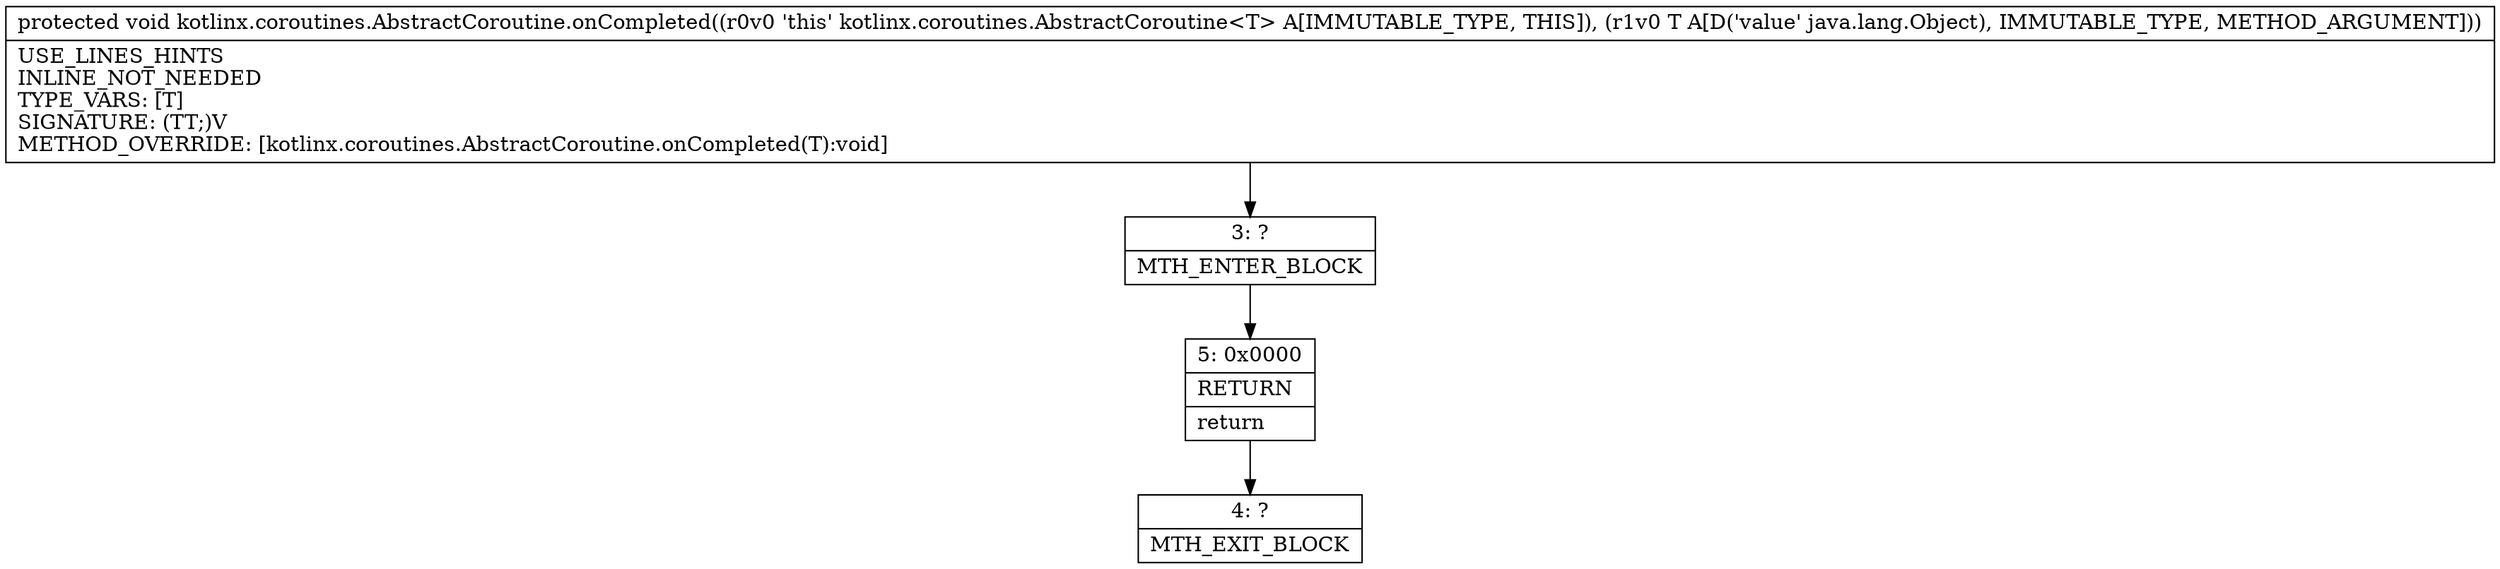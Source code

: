 digraph "CFG forkotlinx.coroutines.AbstractCoroutine.onCompleted(Ljava\/lang\/Object;)V" {
Node_3 [shape=record,label="{3\:\ ?|MTH_ENTER_BLOCK\l}"];
Node_5 [shape=record,label="{5\:\ 0x0000|RETURN\l|return\l}"];
Node_4 [shape=record,label="{4\:\ ?|MTH_EXIT_BLOCK\l}"];
MethodNode[shape=record,label="{protected void kotlinx.coroutines.AbstractCoroutine.onCompleted((r0v0 'this' kotlinx.coroutines.AbstractCoroutine\<T\> A[IMMUTABLE_TYPE, THIS]), (r1v0 T A[D('value' java.lang.Object), IMMUTABLE_TYPE, METHOD_ARGUMENT]))  | USE_LINES_HINTS\lINLINE_NOT_NEEDED\lTYPE_VARS: [T]\lSIGNATURE: (TT;)V\lMETHOD_OVERRIDE: [kotlinx.coroutines.AbstractCoroutine.onCompleted(T):void]\l}"];
MethodNode -> Node_3;Node_3 -> Node_5;
Node_5 -> Node_4;
}

